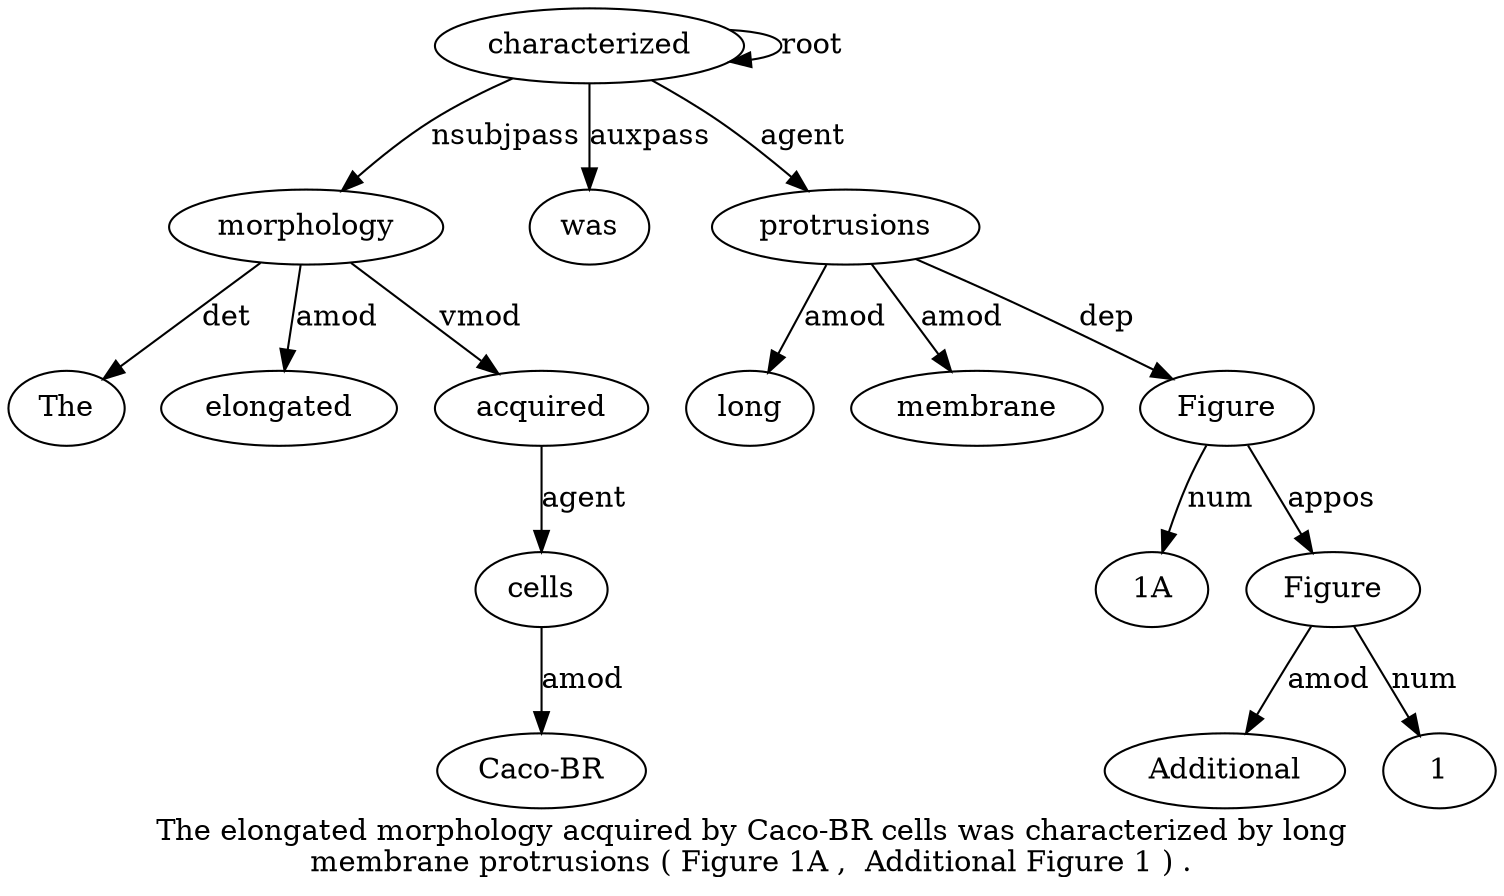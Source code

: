 digraph "The elongated morphology acquired by Caco-BR cells was characterized by long membrane protrusions ( Figure 1A ,  Additional Figure 1 ) ." {
label="The elongated morphology acquired by Caco-BR cells was characterized by long
membrane protrusions ( Figure 1A ,  Additional Figure 1 ) .";
morphology3 [style=filled, fillcolor=white, label=morphology];
The1 [style=filled, fillcolor=white, label=The];
morphology3 -> The1  [label=det];
elongated2 [style=filled, fillcolor=white, label=elongated];
morphology3 -> elongated2  [label=amod];
characterized9 [style=filled, fillcolor=white, label=characterized];
characterized9 -> morphology3  [label=nsubjpass];
acquired4 [style=filled, fillcolor=white, label=acquired];
morphology3 -> acquired4  [label=vmod];
cells7 [style=filled, fillcolor=white, label=cells];
"Caco-BR6" [style=filled, fillcolor=white, label="Caco-BR"];
cells7 -> "Caco-BR6"  [label=amod];
acquired4 -> cells7  [label=agent];
was8 [style=filled, fillcolor=white, label=was];
characterized9 -> was8  [label=auxpass];
characterized9 -> characterized9  [label=root];
protrusions13 [style=filled, fillcolor=white, label=protrusions];
long11 [style=filled, fillcolor=white, label=long];
protrusions13 -> long11  [label=amod];
membrane12 [style=filled, fillcolor=white, label=membrane];
protrusions13 -> membrane12  [label=amod];
characterized9 -> protrusions13  [label=agent];
Figure15 [style=filled, fillcolor=white, label=Figure];
protrusions13 -> Figure15  [label=dep];
"1A16" [style=filled, fillcolor=white, label="1A"];
Figure15 -> "1A16"  [label=num];
Figure19 [style=filled, fillcolor=white, label=Figure];
Additional18 [style=filled, fillcolor=white, label=Additional];
Figure19 -> Additional18  [label=amod];
Figure15 -> Figure19  [label=appos];
120 [style=filled, fillcolor=white, label=1];
Figure19 -> 120  [label=num];
}
